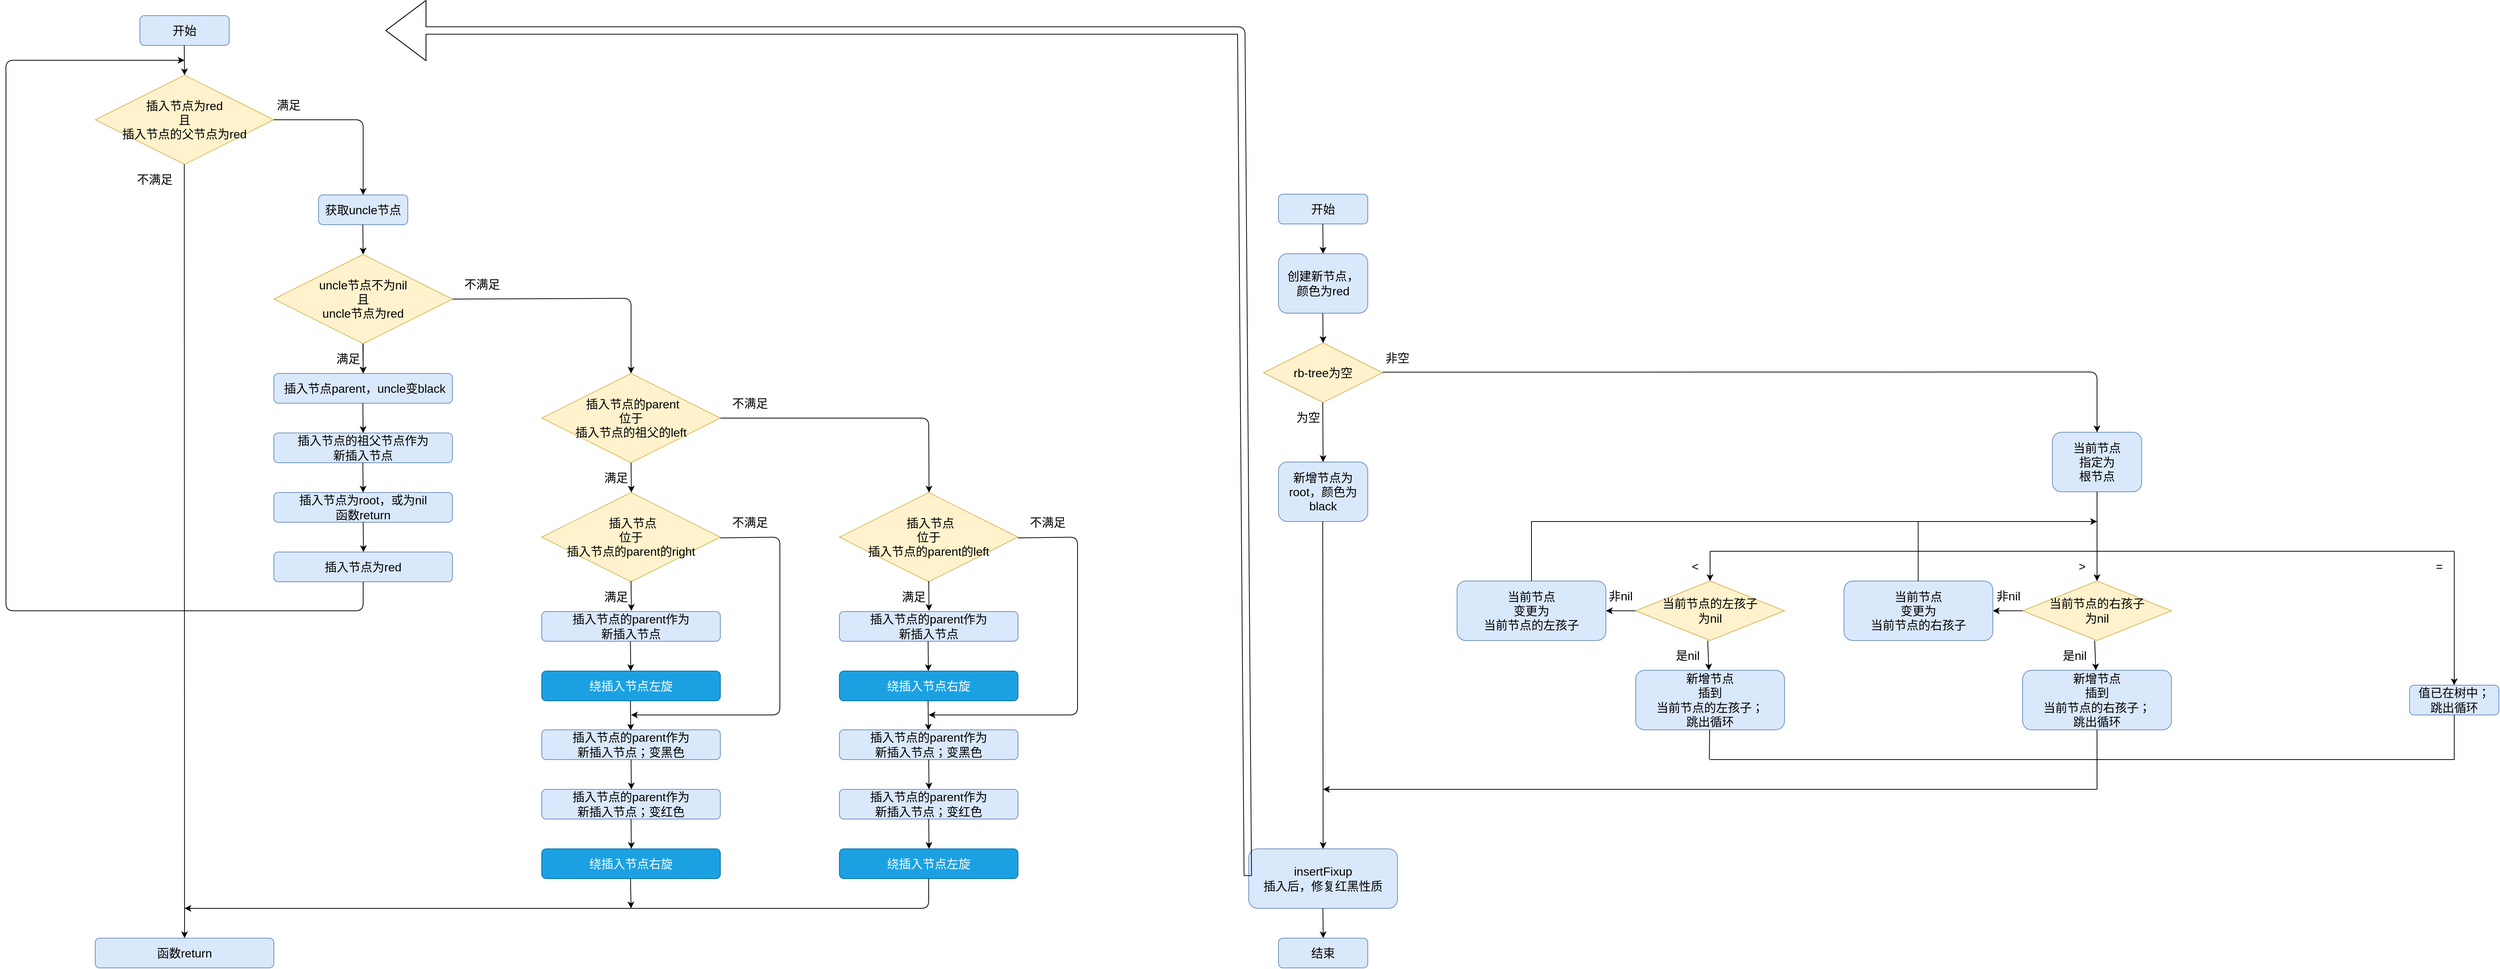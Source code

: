 <mxfile version="14.6.13" type="device"><diagram id="G1AAYBSZMbsLSA8X_izn" name="第 1 页"><mxGraphModel dx="3817" dy="2539" grid="1" gridSize="10" guides="1" tooltips="1" connect="1" arrows="1" fold="1" page="1" pageScale="1" pageWidth="827" pageHeight="1169" math="0" shadow="0"><root><mxCell id="0"/><mxCell id="1" parent="0"/><mxCell id="yGH0gJDgeXrS2-3ixppu-1" value="&lt;font style=&quot;font-size: 16px&quot;&gt;开始&lt;/font&gt;" style="rounded=1;whiteSpace=wrap;html=1;fillColor=#dae8fc;strokeColor=#6c8ebf;" parent="1" vertex="1"><mxGeometry x="280" width="120" height="40" as="geometry"/></mxCell><mxCell id="yGH0gJDgeXrS2-3ixppu-2" value="&lt;font style=&quot;font-size: 16px&quot;&gt;结束&lt;/font&gt;" style="rounded=1;whiteSpace=wrap;html=1;fillColor=#dae8fc;strokeColor=#6c8ebf;" parent="1" vertex="1"><mxGeometry x="280" y="1000" width="120" height="40" as="geometry"/></mxCell><mxCell id="yGH0gJDgeXrS2-3ixppu-3" value="&lt;font style=&quot;font-size: 16px&quot;&gt;rb-tree为空&lt;/font&gt;" style="rhombus;whiteSpace=wrap;html=1;fillColor=#fff2cc;strokeColor=#d6b656;" parent="1" vertex="1"><mxGeometry x="260" y="200" width="160" height="80" as="geometry"/></mxCell><mxCell id="yGH0gJDgeXrS2-3ixppu-5" value="&lt;font style=&quot;font-size: 16px&quot;&gt;新增节点为root，颜色为black&lt;/font&gt;" style="rounded=1;whiteSpace=wrap;html=1;fillColor=#dae8fc;strokeColor=#6c8ebf;" parent="1" vertex="1"><mxGeometry x="280" y="360" width="120" height="80" as="geometry"/></mxCell><mxCell id="yGH0gJDgeXrS2-3ixppu-8" value="&lt;font style=&quot;font-size: 16px&quot;&gt;值已在树中；&lt;br&gt;跳出循环&lt;br&gt;&lt;/font&gt;" style="rounded=1;whiteSpace=wrap;html=1;fillColor=#dae8fc;strokeColor=#6c8ebf;" parent="1" vertex="1"><mxGeometry x="1800" y="660" width="120" height="40" as="geometry"/></mxCell><mxCell id="yGH0gJDgeXrS2-3ixppu-9" value="&lt;span style=&quot;font-size: 16px&quot;&gt;当前节点&lt;br&gt;指定为&lt;br&gt;根节点&lt;/span&gt;" style="rounded=1;whiteSpace=wrap;html=1;fillColor=#dae8fc;strokeColor=#6c8ebf;" parent="1" vertex="1"><mxGeometry x="1320" y="320" width="120" height="80" as="geometry"/></mxCell><mxCell id="yGH0gJDgeXrS2-3ixppu-10" value="&lt;font style=&quot;font-size: 16px&quot;&gt;当前节点的左孩子&lt;br&gt;为nil&lt;/font&gt;" style="rhombus;whiteSpace=wrap;html=1;fillColor=#fff2cc;strokeColor=#d6b656;" parent="1" vertex="1"><mxGeometry x="760" y="520" width="200" height="80" as="geometry"/></mxCell><mxCell id="yGH0gJDgeXrS2-3ixppu-11" value="&lt;font style=&quot;font-size: 16px&quot;&gt;新增节点&lt;br&gt;插到&lt;br&gt;当前节点的左孩子；&lt;br&gt;跳出循环&lt;br&gt;&lt;/font&gt;" style="rounded=1;whiteSpace=wrap;html=1;fillColor=#dae8fc;strokeColor=#6c8ebf;" parent="1" vertex="1"><mxGeometry x="760" y="640" width="200" height="80" as="geometry"/></mxCell><mxCell id="yGH0gJDgeXrS2-3ixppu-12" value="&lt;font style=&quot;font-size: 16px&quot;&gt;当前节点&lt;br&gt;变更为&lt;br&gt;当前节点的左孩子&lt;br&gt;&lt;/font&gt;" style="rounded=1;whiteSpace=wrap;html=1;fillColor=#dae8fc;strokeColor=#6c8ebf;" parent="1" vertex="1"><mxGeometry x="520" y="520" width="200" height="80" as="geometry"/></mxCell><mxCell id="yGH0gJDgeXrS2-3ixppu-13" value="" style="endArrow=classic;html=1;exitX=0.484;exitY=0.999;exitDx=0;exitDy=0;exitPerimeter=0;" parent="1" source="yGH0gJDgeXrS2-3ixppu-10" target="yGH0gJDgeXrS2-3ixppu-11" edge="1"><mxGeometry width="50" height="50" relative="1" as="geometry"><mxPoint x="750" y="660" as="sourcePoint"/><mxPoint x="800" y="610" as="targetPoint"/></mxGeometry></mxCell><mxCell id="yGH0gJDgeXrS2-3ixppu-14" value="" style="endArrow=classic;html=1;entryX=1;entryY=0.5;entryDx=0;entryDy=0;" parent="1" source="yGH0gJDgeXrS2-3ixppu-10" target="yGH0gJDgeXrS2-3ixppu-12" edge="1"><mxGeometry width="50" height="50" relative="1" as="geometry"><mxPoint x="866.8" y="609.92" as="sourcePoint"/><mxPoint x="868.402" y="650.0" as="targetPoint"/></mxGeometry></mxCell><mxCell id="yGH0gJDgeXrS2-3ixppu-15" value="&lt;font style=&quot;font-size: 16px&quot;&gt;当前节点的右孩子&lt;br&gt;为nil&lt;/font&gt;" style="rhombus;whiteSpace=wrap;html=1;fillColor=#fff2cc;strokeColor=#d6b656;" parent="1" vertex="1"><mxGeometry x="1280" y="520" width="200" height="80" as="geometry"/></mxCell><mxCell id="yGH0gJDgeXrS2-3ixppu-16" value="&lt;font style=&quot;font-size: 16px&quot;&gt;新增节点&lt;br&gt;插到&lt;br&gt;当前节点的右孩子；&lt;br&gt;跳出循环&lt;br&gt;&lt;/font&gt;" style="rounded=1;whiteSpace=wrap;html=1;fillColor=#dae8fc;strokeColor=#6c8ebf;" parent="1" vertex="1"><mxGeometry x="1280" y="640" width="200" height="80" as="geometry"/></mxCell><mxCell id="yGH0gJDgeXrS2-3ixppu-17" value="&lt;font style=&quot;font-size: 16px&quot;&gt;当前节点&lt;br&gt;变更为&lt;br&gt;当前节点的右孩子&lt;br&gt;&lt;/font&gt;" style="rounded=1;whiteSpace=wrap;html=1;fillColor=#dae8fc;strokeColor=#6c8ebf;" parent="1" vertex="1"><mxGeometry x="1040" y="520" width="200" height="80" as="geometry"/></mxCell><mxCell id="yGH0gJDgeXrS2-3ixppu-18" value="" style="endArrow=classic;html=1;exitX=0.484;exitY=0.999;exitDx=0;exitDy=0;exitPerimeter=0;" parent="1" source="yGH0gJDgeXrS2-3ixppu-15" target="yGH0gJDgeXrS2-3ixppu-16" edge="1"><mxGeometry width="50" height="50" relative="1" as="geometry"><mxPoint x="1270" y="660" as="sourcePoint"/><mxPoint x="1320" y="610" as="targetPoint"/></mxGeometry></mxCell><mxCell id="yGH0gJDgeXrS2-3ixppu-19" value="" style="endArrow=classic;html=1;entryX=1;entryY=0.5;entryDx=0;entryDy=0;" parent="1" source="yGH0gJDgeXrS2-3ixppu-15" target="yGH0gJDgeXrS2-3ixppu-17" edge="1"><mxGeometry width="50" height="50" relative="1" as="geometry"><mxPoint x="1386.8" y="609.92" as="sourcePoint"/><mxPoint x="1388.402" y="650.0" as="targetPoint"/></mxGeometry></mxCell><mxCell id="yGH0gJDgeXrS2-3ixppu-20" value="" style="endArrow=none;html=1;exitX=0.5;exitY=0;exitDx=0;exitDy=0;" parent="1" source="yGH0gJDgeXrS2-3ixppu-12" edge="1"><mxGeometry width="50" height="50" relative="1" as="geometry"><mxPoint x="1260" y="630" as="sourcePoint"/><mxPoint x="620" y="440" as="targetPoint"/></mxGeometry></mxCell><mxCell id="yGH0gJDgeXrS2-3ixppu-24" value="" style="endArrow=classic;html=1;" parent="1" target="yGH0gJDgeXrS2-3ixppu-15" edge="1"><mxGeometry width="50" height="50" relative="1" as="geometry"><mxPoint x="1380" y="480" as="sourcePoint"/><mxPoint x="1360" y="470" as="targetPoint"/></mxGeometry></mxCell><mxCell id="yGH0gJDgeXrS2-3ixppu-25" value="&lt;font style=&quot;font-size: 16px&quot;&gt;&amp;gt;&lt;/font&gt;" style="text;html=1;strokeColor=none;fillColor=none;align=center;verticalAlign=middle;whiteSpace=wrap;rounded=0;" parent="1" vertex="1"><mxGeometry x="1350" y="490" width="20" height="20" as="geometry"/></mxCell><mxCell id="yGH0gJDgeXrS2-3ixppu-29" value="" style="endArrow=classic;html=1;" parent="1" edge="1"><mxGeometry width="50" height="50" relative="1" as="geometry"><mxPoint x="860" y="480" as="sourcePoint"/><mxPoint x="860" y="520" as="targetPoint"/></mxGeometry></mxCell><mxCell id="yGH0gJDgeXrS2-3ixppu-30" value="&lt;font style=&quot;font-size: 16px&quot;&gt;&amp;lt;&lt;/font&gt;" style="text;html=1;strokeColor=none;fillColor=none;align=center;verticalAlign=middle;whiteSpace=wrap;rounded=0;" parent="1" vertex="1"><mxGeometry x="830" y="490" width="20" height="20" as="geometry"/></mxCell><mxCell id="yGH0gJDgeXrS2-3ixppu-31" value="" style="endArrow=classic;html=1;" parent="1" edge="1"><mxGeometry width="50" height="50" relative="1" as="geometry"><mxPoint x="1860" y="480" as="sourcePoint"/><mxPoint x="1860" y="660" as="targetPoint"/></mxGeometry></mxCell><mxCell id="yGH0gJDgeXrS2-3ixppu-32" value="&lt;font style=&quot;font-size: 16px&quot;&gt;=&lt;/font&gt;" style="text;html=1;strokeColor=none;fillColor=none;align=center;verticalAlign=middle;whiteSpace=wrap;rounded=0;" parent="1" vertex="1"><mxGeometry x="1830" y="490" width="20" height="20" as="geometry"/></mxCell><mxCell id="yGH0gJDgeXrS2-3ixppu-33" value="" style="endArrow=none;html=1;" parent="1" edge="1"><mxGeometry width="50" height="50" relative="1" as="geometry"><mxPoint x="860" y="480" as="sourcePoint"/><mxPoint x="1860" y="480" as="targetPoint"/></mxGeometry></mxCell><mxCell id="yGH0gJDgeXrS2-3ixppu-34" value="" style="endArrow=none;html=1;entryX=0.5;entryY=1;entryDx=0;entryDy=0;" parent="1" target="yGH0gJDgeXrS2-3ixppu-9" edge="1"><mxGeometry width="50" height="50" relative="1" as="geometry"><mxPoint x="1380" y="480" as="sourcePoint"/><mxPoint x="1300" y="460" as="targetPoint"/></mxGeometry></mxCell><mxCell id="yGH0gJDgeXrS2-3ixppu-35" value="" style="endArrow=none;html=1;exitX=0.5;exitY=0;exitDx=0;exitDy=0;" parent="1" edge="1"><mxGeometry width="50" height="50" relative="1" as="geometry"><mxPoint x="1139.66" y="520" as="sourcePoint"/><mxPoint x="1139.66" y="440.0" as="targetPoint"/></mxGeometry></mxCell><mxCell id="yGH0gJDgeXrS2-3ixppu-36" value="" style="endArrow=classic;html=1;" parent="1" edge="1"><mxGeometry width="50" height="50" relative="1" as="geometry"><mxPoint x="620" y="440" as="sourcePoint"/><mxPoint x="1380" y="440" as="targetPoint"/></mxGeometry></mxCell><mxCell id="yGH0gJDgeXrS2-3ixppu-37" value="&lt;font style=&quot;font-size: 16px&quot;&gt;创建新节点，&lt;br&gt;颜色为red&lt;br&gt;&lt;/font&gt;" style="rounded=1;whiteSpace=wrap;html=1;fillColor=#dae8fc;strokeColor=#6c8ebf;" parent="1" vertex="1"><mxGeometry x="280" y="80" width="120" height="80" as="geometry"/></mxCell><mxCell id="yGH0gJDgeXrS2-3ixppu-38" value="" style="endArrow=classic;html=1;entryX=0.5;entryY=0;entryDx=0;entryDy=0;" parent="1" target="yGH0gJDgeXrS2-3ixppu-5" edge="1"><mxGeometry width="50" height="50" relative="1" as="geometry"><mxPoint x="339.5" y="280" as="sourcePoint"/><mxPoint x="339.5" y="320" as="targetPoint"/></mxGeometry></mxCell><mxCell id="yGH0gJDgeXrS2-3ixppu-39" value="" style="endArrow=classic;html=1;entryX=0.5;entryY=0;entryDx=0;entryDy=0;" parent="1" target="yGH0gJDgeXrS2-3ixppu-9" edge="1"><mxGeometry width="50" height="50" relative="1" as="geometry"><mxPoint x="420" y="239.29" as="sourcePoint"/><mxPoint x="1380" y="239" as="targetPoint"/><Array as="points"><mxPoint x="1380" y="239"/></Array></mxGeometry></mxCell><mxCell id="yGH0gJDgeXrS2-3ixppu-40" value="&lt;font style=&quot;font-size: 16px&quot;&gt;为空&lt;/font&gt;" style="text;html=1;strokeColor=none;fillColor=none;align=center;verticalAlign=middle;whiteSpace=wrap;rounded=0;" parent="1" vertex="1"><mxGeometry x="300" y="280" width="40" height="40" as="geometry"/></mxCell><mxCell id="yGH0gJDgeXrS2-3ixppu-41" value="&lt;font style=&quot;font-size: 16px&quot;&gt;非空&lt;/font&gt;" style="text;html=1;strokeColor=none;fillColor=none;align=center;verticalAlign=middle;whiteSpace=wrap;rounded=0;" parent="1" vertex="1"><mxGeometry x="420" y="200" width="40" height="40" as="geometry"/></mxCell><mxCell id="yGH0gJDgeXrS2-3ixppu-42" value="" style="endArrow=none;html=1;" parent="1" edge="1"><mxGeometry width="50" height="50" relative="1" as="geometry"><mxPoint x="859" y="760" as="sourcePoint"/><mxPoint x="859.41" y="720" as="targetPoint"/></mxGeometry></mxCell><mxCell id="yGH0gJDgeXrS2-3ixppu-43" value="" style="endArrow=none;html=1;" parent="1" edge="1"><mxGeometry width="50" height="50" relative="1" as="geometry"><mxPoint x="1380" y="800" as="sourcePoint"/><mxPoint x="1379.99" y="720" as="targetPoint"/></mxGeometry></mxCell><mxCell id="yGH0gJDgeXrS2-3ixppu-44" value="" style="endArrow=none;html=1;" parent="1" edge="1"><mxGeometry width="50" height="50" relative="1" as="geometry"><mxPoint x="1860" y="760" as="sourcePoint"/><mxPoint x="1859.99" y="700" as="targetPoint"/></mxGeometry></mxCell><mxCell id="yGH0gJDgeXrS2-3ixppu-45" value="" style="endArrow=none;html=1;" parent="1" edge="1"><mxGeometry width="50" height="50" relative="1" as="geometry"><mxPoint x="860.0" y="760" as="sourcePoint"/><mxPoint x="1860.0" y="760" as="targetPoint"/></mxGeometry></mxCell><mxCell id="yGH0gJDgeXrS2-3ixppu-46" value="" style="endArrow=classic;html=1;" parent="1" edge="1"><mxGeometry width="50" height="50" relative="1" as="geometry"><mxPoint x="1380" y="800" as="sourcePoint"/><mxPoint x="340" y="800" as="targetPoint"/></mxGeometry></mxCell><mxCell id="yGH0gJDgeXrS2-3ixppu-47" value="" style="endArrow=classic;html=1;" parent="1" edge="1"><mxGeometry width="50" height="50" relative="1" as="geometry"><mxPoint x="339.5" y="440" as="sourcePoint"/><mxPoint x="340" y="880" as="targetPoint"/></mxGeometry></mxCell><mxCell id="yGH0gJDgeXrS2-3ixppu-48" value="&lt;font style=&quot;font-size: 16px&quot;&gt;insertFixup&lt;br&gt;插入后，修复红黑性质&lt;br&gt;&lt;/font&gt;" style="rounded=1;whiteSpace=wrap;html=1;fillColor=#dae8fc;strokeColor=#6c8ebf;" parent="1" vertex="1"><mxGeometry x="240" y="880" width="200" height="80" as="geometry"/></mxCell><mxCell id="yGH0gJDgeXrS2-3ixppu-49" value="" style="endArrow=classic;html=1;" parent="1" edge="1"><mxGeometry width="50" height="50" relative="1" as="geometry"><mxPoint x="339.58" y="160" as="sourcePoint"/><mxPoint x="340" y="200" as="targetPoint"/></mxGeometry></mxCell><mxCell id="yGH0gJDgeXrS2-3ixppu-50" value="" style="endArrow=classic;html=1;" parent="1" edge="1"><mxGeometry width="50" height="50" relative="1" as="geometry"><mxPoint x="339.58" y="40" as="sourcePoint"/><mxPoint x="340" y="80" as="targetPoint"/></mxGeometry></mxCell><mxCell id="yGH0gJDgeXrS2-3ixppu-51" value="" style="endArrow=classic;html=1;" parent="1" edge="1"><mxGeometry width="50" height="50" relative="1" as="geometry"><mxPoint x="339.71" y="960" as="sourcePoint"/><mxPoint x="340.13" y="1000" as="targetPoint"/></mxGeometry></mxCell><mxCell id="yGH0gJDgeXrS2-3ixppu-52" value="&lt;span style=&quot;font-size: 16px&quot;&gt;是nil&lt;/span&gt;" style="text;html=1;strokeColor=none;fillColor=none;align=center;verticalAlign=middle;whiteSpace=wrap;rounded=0;" parent="1" vertex="1"><mxGeometry x="810" y="600" width="40" height="40" as="geometry"/></mxCell><mxCell id="yGH0gJDgeXrS2-3ixppu-53" value="&lt;span style=&quot;font-size: 16px&quot;&gt;非nil&lt;/span&gt;" style="text;html=1;strokeColor=none;fillColor=none;align=center;verticalAlign=middle;whiteSpace=wrap;rounded=0;" parent="1" vertex="1"><mxGeometry x="720" y="520" width="40" height="40" as="geometry"/></mxCell><mxCell id="yGH0gJDgeXrS2-3ixppu-54" value="&lt;span style=&quot;font-size: 16px&quot;&gt;是nil&lt;/span&gt;" style="text;html=1;strokeColor=none;fillColor=none;align=center;verticalAlign=middle;whiteSpace=wrap;rounded=0;" parent="1" vertex="1"><mxGeometry x="1330" y="600" width="40" height="40" as="geometry"/></mxCell><mxCell id="yGH0gJDgeXrS2-3ixppu-55" value="&lt;span style=&quot;font-size: 16px&quot;&gt;非nil&lt;/span&gt;" style="text;html=1;strokeColor=none;fillColor=none;align=center;verticalAlign=middle;whiteSpace=wrap;rounded=0;" parent="1" vertex="1"><mxGeometry x="1241" y="520" width="40" height="40" as="geometry"/></mxCell><mxCell id="yGH0gJDgeXrS2-3ixppu-56" value="&lt;font style=&quot;font-size: 16px&quot;&gt;插入节点为red&lt;br&gt;且&lt;br&gt;插入节点的父节点为red&lt;br&gt;&lt;/font&gt;" style="rhombus;whiteSpace=wrap;html=1;fillColor=#fff2cc;strokeColor=#d6b656;" parent="1" vertex="1"><mxGeometry x="-1310" y="-160" width="240" height="120" as="geometry"/></mxCell><mxCell id="yGH0gJDgeXrS2-3ixppu-57" value="&lt;font style=&quot;font-size: 16px&quot;&gt;不满足&lt;/font&gt;" style="text;html=1;strokeColor=none;fillColor=none;align=center;verticalAlign=middle;whiteSpace=wrap;rounded=0;" parent="1" vertex="1"><mxGeometry x="-1270" y="-40" width="80" height="40" as="geometry"/></mxCell><mxCell id="yGH0gJDgeXrS2-3ixppu-58" value="&lt;font style=&quot;font-size: 16px&quot;&gt;满足&lt;br&gt;&lt;/font&gt;" style="text;html=1;strokeColor=none;fillColor=none;align=center;verticalAlign=middle;whiteSpace=wrap;rounded=0;" parent="1" vertex="1"><mxGeometry x="-1070" y="-140" width="40" height="40" as="geometry"/></mxCell><mxCell id="yGH0gJDgeXrS2-3ixppu-60" value="" style="endArrow=classic;html=1;" parent="1" edge="1"><mxGeometry width="50" height="50" relative="1" as="geometry"><mxPoint x="-1190.34" y="-40.0" as="sourcePoint"/><mxPoint x="-1190" y="1000" as="targetPoint"/></mxGeometry></mxCell><mxCell id="cOV4vkXE7BGexnHUKS78-15" value="" style="edgeStyle=orthogonalEdgeStyle;rounded=0;orthogonalLoop=1;jettySize=auto;html=1;" parent="1" source="yGH0gJDgeXrS2-3ixppu-64" target="cOV4vkXE7BGexnHUKS78-3" edge="1"><mxGeometry relative="1" as="geometry"/></mxCell><mxCell id="yGH0gJDgeXrS2-3ixppu-64" value="&lt;font style=&quot;font-size: 16px&quot;&gt;uncle节点不为nil&lt;br&gt;且&lt;br&gt;uncle节点为red&lt;br&gt;&lt;/font&gt;" style="rhombus;whiteSpace=wrap;html=1;fillColor=#fff2cc;strokeColor=#d6b656;" parent="1" vertex="1"><mxGeometry x="-1070" y="81" width="240" height="120" as="geometry"/></mxCell><mxCell id="yGH0gJDgeXrS2-3ixppu-65" value="&lt;span style=&quot;font-size: 16px&quot;&gt;满足&lt;/span&gt;" style="text;html=1;strokeColor=none;fillColor=none;align=center;verticalAlign=middle;whiteSpace=wrap;rounded=0;" parent="1" vertex="1"><mxGeometry x="-990" y="201" width="40" height="40" as="geometry"/></mxCell><mxCell id="yGH0gJDgeXrS2-3ixppu-66" value="&lt;font style=&quot;font-size: 16px&quot;&gt;不满足&lt;br&gt;&lt;/font&gt;" style="text;html=1;strokeColor=none;fillColor=none;align=center;verticalAlign=middle;whiteSpace=wrap;rounded=0;" parent="1" vertex="1"><mxGeometry x="-830" y="101" width="80" height="40" as="geometry"/></mxCell><mxCell id="yGH0gJDgeXrS2-3ixppu-67" value="" style="endArrow=classic;html=1;" parent="1" edge="1"><mxGeometry width="50" height="50" relative="1" as="geometry"><mxPoint x="-950.34" y="201" as="sourcePoint"/><mxPoint x="-949.92" y="241" as="targetPoint"/></mxGeometry></mxCell><mxCell id="yGH0gJDgeXrS2-3ixppu-69" value="" style="endArrow=classic;html=1;" parent="1" edge="1"><mxGeometry width="50" height="50" relative="1" as="geometry"><mxPoint x="-1070" y="-100" as="sourcePoint"/><mxPoint x="-950" y="1" as="targetPoint"/><Array as="points"><mxPoint x="-950" y="-100"/></Array></mxGeometry></mxCell><mxCell id="yGH0gJDgeXrS2-3ixppu-70" value="&lt;font style=&quot;font-size: 16px&quot;&gt;获取uncle节点&lt;/font&gt;" style="rounded=1;whiteSpace=wrap;html=1;fillColor=#dae8fc;strokeColor=#6c8ebf;" parent="1" vertex="1"><mxGeometry x="-1010" y="1" width="120" height="40" as="geometry"/></mxCell><mxCell id="cOV4vkXE7BGexnHUKS78-1" value="" style="endArrow=classic;html=1;" parent="1" edge="1"><mxGeometry width="50" height="50" relative="1" as="geometry"><mxPoint x="-950.42" y="41.0" as="sourcePoint"/><mxPoint x="-950.0" y="81.0" as="targetPoint"/></mxGeometry></mxCell><mxCell id="cOV4vkXE7BGexnHUKS78-2" value="" style="endArrow=classic;html=1;exitX=0;exitY=1;exitDx=0;exitDy=0;" parent="1" source="yGH0gJDgeXrS2-3ixppu-66" edge="1"><mxGeometry width="50" height="50" relative="1" as="geometry"><mxPoint x="-750" y="140.29" as="sourcePoint"/><mxPoint x="-590" y="241" as="targetPoint"/><Array as="points"><mxPoint x="-590" y="140"/></Array></mxGeometry></mxCell><mxCell id="cOV4vkXE7BGexnHUKS78-3" value="&lt;span style=&quot;font-size: 16px&quot;&gt;&amp;nbsp;插入节点parent，uncle变black&lt;/span&gt;" style="rounded=1;whiteSpace=wrap;html=1;fillColor=#dae8fc;strokeColor=#6c8ebf;" parent="1" vertex="1"><mxGeometry x="-1070" y="241" width="240" height="40" as="geometry"/></mxCell><mxCell id="cOV4vkXE7BGexnHUKS78-4" value="&lt;span style=&quot;font-size: 16px&quot;&gt;插入节点的祖父节点作为&lt;br&gt;新插入节点&lt;/span&gt;" style="rounded=1;whiteSpace=wrap;html=1;fillColor=#dae8fc;strokeColor=#6c8ebf;" parent="1" vertex="1"><mxGeometry x="-1070" y="321" width="240" height="40" as="geometry"/></mxCell><mxCell id="cOV4vkXE7BGexnHUKS78-5" value="&lt;font style=&quot;font-size: 16px&quot;&gt;插入节点为root，或为nil&lt;br&gt;函数return&lt;/font&gt;" style="rounded=1;whiteSpace=wrap;html=1;fillColor=#dae8fc;strokeColor=#6c8ebf;" parent="1" vertex="1"><mxGeometry x="-1070" y="401" width="240" height="40" as="geometry"/></mxCell><mxCell id="cOV4vkXE7BGexnHUKS78-6" value="&lt;font style=&quot;font-size: 16px&quot;&gt;插入节点为red&lt;/font&gt;" style="rounded=1;whiteSpace=wrap;html=1;fillColor=#dae8fc;strokeColor=#6c8ebf;" parent="1" vertex="1"><mxGeometry x="-1070" y="481" width="240" height="40" as="geometry"/></mxCell><mxCell id="cOV4vkXE7BGexnHUKS78-7" value="&lt;font style=&quot;font-size: 16px&quot;&gt;&amp;nbsp;插入节点的parent&lt;br&gt;位于&lt;br&gt;插入节点的祖父的left&lt;br&gt;&lt;/font&gt;" style="rhombus;whiteSpace=wrap;html=1;fillColor=#fff2cc;strokeColor=#d6b656;" parent="1" vertex="1"><mxGeometry x="-710" y="241" width="240" height="120" as="geometry"/></mxCell><mxCell id="cOV4vkXE7BGexnHUKS78-8" value="&lt;span style=&quot;font-size: 16px&quot;&gt;满足&lt;/span&gt;" style="text;html=1;strokeColor=none;fillColor=none;align=center;verticalAlign=middle;whiteSpace=wrap;rounded=0;" parent="1" vertex="1"><mxGeometry x="-630" y="361" width="40" height="40" as="geometry"/></mxCell><mxCell id="cOV4vkXE7BGexnHUKS78-9" value="&lt;font style=&quot;font-size: 16px&quot;&gt;不满足&lt;br&gt;&lt;/font&gt;" style="text;html=1;strokeColor=none;fillColor=none;align=center;verticalAlign=middle;whiteSpace=wrap;rounded=0;" parent="1" vertex="1"><mxGeometry x="-470" y="261" width="80" height="40" as="geometry"/></mxCell><mxCell id="cOV4vkXE7BGexnHUKS78-10" value="&lt;font style=&quot;font-size: 16px&quot;&gt;&amp;nbsp;插入节点&lt;br&gt;位于&lt;br&gt;插入节点的parent的right&lt;br&gt;&lt;/font&gt;" style="rhombus;whiteSpace=wrap;html=1;fillColor=#fff2cc;strokeColor=#d6b656;" parent="1" vertex="1"><mxGeometry x="-710" y="401" width="240" height="120" as="geometry"/></mxCell><mxCell id="cOV4vkXE7BGexnHUKS78-11" value="&lt;span style=&quot;font-size: 16px&quot;&gt;满足&lt;/span&gt;" style="text;html=1;strokeColor=none;fillColor=none;align=center;verticalAlign=middle;whiteSpace=wrap;rounded=0;" parent="1" vertex="1"><mxGeometry x="-630" y="521" width="40" height="40" as="geometry"/></mxCell><mxCell id="cOV4vkXE7BGexnHUKS78-12" value="&lt;font style=&quot;font-size: 16px&quot;&gt;不满足&lt;br&gt;&lt;/font&gt;" style="text;html=1;strokeColor=none;fillColor=none;align=center;verticalAlign=middle;whiteSpace=wrap;rounded=0;" parent="1" vertex="1"><mxGeometry x="-470" y="421" width="80" height="40" as="geometry"/></mxCell><mxCell id="cOV4vkXE7BGexnHUKS78-13" value="&lt;span style=&quot;font-size: 16px&quot;&gt;插入节点的parent作为&lt;/span&gt;&lt;br style=&quot;font-size: 16px&quot;&gt;&lt;span style=&quot;font-size: 16px&quot;&gt;新插入节点&lt;/span&gt;" style="rounded=1;whiteSpace=wrap;html=1;fillColor=#dae8fc;strokeColor=#6c8ebf;" parent="1" vertex="1"><mxGeometry x="-710" y="561" width="240" height="40" as="geometry"/></mxCell><mxCell id="cOV4vkXE7BGexnHUKS78-14" value="&lt;span style=&quot;font-size: 16px&quot;&gt;绕插入节点左旋&lt;/span&gt;" style="rounded=1;whiteSpace=wrap;html=1;fillColor=#1ba1e2;strokeColor=#006EAF;fontColor=#ffffff;" parent="1" vertex="1"><mxGeometry x="-710" y="641" width="240" height="40" as="geometry"/></mxCell><mxCell id="cOV4vkXE7BGexnHUKS78-20" value="" style="endArrow=classic;html=1;" parent="1" edge="1"><mxGeometry width="50" height="50" relative="1" as="geometry"><mxPoint x="-590.0" y="361" as="sourcePoint"/><mxPoint x="-589.58" y="401" as="targetPoint"/></mxGeometry></mxCell><mxCell id="cOV4vkXE7BGexnHUKS78-22" value="" style="endArrow=classic;html=1;" parent="1" edge="1"><mxGeometry width="50" height="50" relative="1" as="geometry"><mxPoint x="-590" y="520" as="sourcePoint"/><mxPoint x="-589.58" y="560" as="targetPoint"/></mxGeometry></mxCell><mxCell id="cOV4vkXE7BGexnHUKS78-23" value="" style="endArrow=classic;html=1;" parent="1" edge="1"><mxGeometry width="50" height="50" relative="1" as="geometry"><mxPoint x="-590.83" y="601" as="sourcePoint"/><mxPoint x="-590.41" y="641" as="targetPoint"/></mxGeometry></mxCell><mxCell id="cOV4vkXE7BGexnHUKS78-24" value="" style="endArrow=classic;html=1;" parent="1" edge="1"><mxGeometry width="50" height="50" relative="1" as="geometry"><mxPoint x="-590.83" y="681" as="sourcePoint"/><mxPoint x="-590.41" y="721" as="targetPoint"/></mxGeometry></mxCell><mxCell id="cOV4vkXE7BGexnHUKS78-25" value="&lt;span style=&quot;font-size: 16px&quot;&gt;插入节点的parent作为&lt;/span&gt;&lt;br style=&quot;font-size: 16px&quot;&gt;&lt;span style=&quot;font-size: 16px&quot;&gt;新插入节点；变黑色&lt;/span&gt;" style="rounded=1;whiteSpace=wrap;html=1;fillColor=#dae8fc;strokeColor=#6c8ebf;" parent="1" vertex="1"><mxGeometry x="-710" y="720" width="240" height="40" as="geometry"/></mxCell><mxCell id="cOV4vkXE7BGexnHUKS78-26" value="&lt;span style=&quot;font-size: 16px&quot;&gt;插入节点的parent作为&lt;/span&gt;&lt;br style=&quot;font-size: 16px&quot;&gt;&lt;span style=&quot;font-size: 16px&quot;&gt;新插入节点；变红色&lt;/span&gt;" style="rounded=1;whiteSpace=wrap;html=1;fillColor=#dae8fc;strokeColor=#6c8ebf;" parent="1" vertex="1"><mxGeometry x="-710" y="800" width="240" height="40" as="geometry"/></mxCell><mxCell id="cOV4vkXE7BGexnHUKS78-27" value="&lt;span style=&quot;font-size: 16px&quot;&gt;绕插入节点右旋&lt;/span&gt;" style="rounded=1;whiteSpace=wrap;html=1;fillColor=#1ba1e2;strokeColor=#006EAF;fontColor=#ffffff;" parent="1" vertex="1"><mxGeometry x="-710" y="880" width="240" height="40" as="geometry"/></mxCell><mxCell id="cOV4vkXE7BGexnHUKS78-28" value="" style="endArrow=classic;html=1;exitX=0;exitY=1;exitDx=0;exitDy=0;" parent="1" edge="1"><mxGeometry width="50" height="50" relative="1" as="geometry"><mxPoint x="-470.0" y="462" as="sourcePoint"/><mxPoint x="-590" y="700" as="targetPoint"/><Array as="points"><mxPoint x="-390" y="461"/><mxPoint x="-390" y="700"/></Array></mxGeometry></mxCell><mxCell id="cOV4vkXE7BGexnHUKS78-29" value="" style="endArrow=classic;html=1;" parent="1" edge="1"><mxGeometry width="50" height="50" relative="1" as="geometry"><mxPoint x="-590" y="760" as="sourcePoint"/><mxPoint x="-589.58" y="800" as="targetPoint"/></mxGeometry></mxCell><mxCell id="cOV4vkXE7BGexnHUKS78-30" value="" style="endArrow=classic;html=1;" parent="1" edge="1"><mxGeometry width="50" height="50" relative="1" as="geometry"><mxPoint x="-590" y="840" as="sourcePoint"/><mxPoint x="-589.58" y="880" as="targetPoint"/></mxGeometry></mxCell><mxCell id="cOV4vkXE7BGexnHUKS78-31" value="" style="endArrow=classic;html=1;" parent="1" edge="1"><mxGeometry width="50" height="50" relative="1" as="geometry"><mxPoint x="-590.69" y="920" as="sourcePoint"/><mxPoint x="-590" y="960" as="targetPoint"/></mxGeometry></mxCell><mxCell id="cOV4vkXE7BGexnHUKS78-33" value="&lt;font style=&quot;font-size: 16px&quot;&gt;&amp;nbsp;插入节点&lt;br&gt;位于&lt;br&gt;插入节点的parent的left&lt;br&gt;&lt;/font&gt;" style="rhombus;whiteSpace=wrap;html=1;fillColor=#fff2cc;strokeColor=#d6b656;" parent="1" vertex="1"><mxGeometry x="-310" y="401" width="240" height="120" as="geometry"/></mxCell><mxCell id="cOV4vkXE7BGexnHUKS78-34" value="&lt;span style=&quot;font-size: 16px&quot;&gt;满足&lt;/span&gt;" style="text;html=1;strokeColor=none;fillColor=none;align=center;verticalAlign=middle;whiteSpace=wrap;rounded=0;" parent="1" vertex="1"><mxGeometry x="-230" y="521" width="40" height="40" as="geometry"/></mxCell><mxCell id="cOV4vkXE7BGexnHUKS78-35" value="&lt;font style=&quot;font-size: 16px&quot;&gt;不满足&lt;br&gt;&lt;/font&gt;" style="text;html=1;strokeColor=none;fillColor=none;align=center;verticalAlign=middle;whiteSpace=wrap;rounded=0;" parent="1" vertex="1"><mxGeometry x="-70" y="421" width="80" height="40" as="geometry"/></mxCell><mxCell id="cOV4vkXE7BGexnHUKS78-36" value="&lt;span style=&quot;font-size: 16px&quot;&gt;插入节点的parent作为&lt;/span&gt;&lt;br style=&quot;font-size: 16px&quot;&gt;&lt;span style=&quot;font-size: 16px&quot;&gt;新插入节点&lt;/span&gt;" style="rounded=1;whiteSpace=wrap;html=1;fillColor=#dae8fc;strokeColor=#6c8ebf;" parent="1" vertex="1"><mxGeometry x="-310" y="561" width="240" height="40" as="geometry"/></mxCell><mxCell id="cOV4vkXE7BGexnHUKS78-37" value="&lt;span style=&quot;font-size: 16px&quot;&gt;绕插入节点右旋&lt;/span&gt;" style="rounded=1;whiteSpace=wrap;html=1;fillColor=#1ba1e2;strokeColor=#006EAF;fontColor=#ffffff;" parent="1" vertex="1"><mxGeometry x="-310" y="641" width="240" height="40" as="geometry"/></mxCell><mxCell id="cOV4vkXE7BGexnHUKS78-38" value="" style="endArrow=classic;html=1;exitX=1;exitY=0.5;exitDx=0;exitDy=0;" parent="1" source="cOV4vkXE7BGexnHUKS78-7" edge="1"><mxGeometry width="50" height="50" relative="1" as="geometry"><mxPoint x="-190" y="361" as="sourcePoint"/><mxPoint x="-189.58" y="401" as="targetPoint"/><Array as="points"><mxPoint x="-190" y="301"/></Array></mxGeometry></mxCell><mxCell id="cOV4vkXE7BGexnHUKS78-39" value="" style="endArrow=classic;html=1;" parent="1" edge="1"><mxGeometry width="50" height="50" relative="1" as="geometry"><mxPoint x="-190" y="520" as="sourcePoint"/><mxPoint x="-189.58" y="560" as="targetPoint"/></mxGeometry></mxCell><mxCell id="cOV4vkXE7BGexnHUKS78-40" value="" style="endArrow=classic;html=1;" parent="1" edge="1"><mxGeometry width="50" height="50" relative="1" as="geometry"><mxPoint x="-190.83" y="601" as="sourcePoint"/><mxPoint x="-190.41" y="641" as="targetPoint"/></mxGeometry></mxCell><mxCell id="cOV4vkXE7BGexnHUKS78-41" value="" style="endArrow=classic;html=1;" parent="1" edge="1"><mxGeometry width="50" height="50" relative="1" as="geometry"><mxPoint x="-190.83" y="681" as="sourcePoint"/><mxPoint x="-190.41" y="721" as="targetPoint"/></mxGeometry></mxCell><mxCell id="cOV4vkXE7BGexnHUKS78-42" value="&lt;span style=&quot;font-size: 16px&quot;&gt;插入节点的parent作为&lt;/span&gt;&lt;br style=&quot;font-size: 16px&quot;&gt;&lt;span style=&quot;font-size: 16px&quot;&gt;新插入节点；变黑色&lt;/span&gt;" style="rounded=1;whiteSpace=wrap;html=1;fillColor=#dae8fc;strokeColor=#6c8ebf;" parent="1" vertex="1"><mxGeometry x="-310" y="720" width="240" height="40" as="geometry"/></mxCell><mxCell id="cOV4vkXE7BGexnHUKS78-43" value="&lt;span style=&quot;font-size: 16px&quot;&gt;插入节点的parent作为&lt;/span&gt;&lt;br style=&quot;font-size: 16px&quot;&gt;&lt;span style=&quot;font-size: 16px&quot;&gt;新插入节点；变红色&lt;/span&gt;" style="rounded=1;whiteSpace=wrap;html=1;fillColor=#dae8fc;strokeColor=#6c8ebf;" parent="1" vertex="1"><mxGeometry x="-310" y="800" width="240" height="40" as="geometry"/></mxCell><mxCell id="cOV4vkXE7BGexnHUKS78-44" value="&lt;span style=&quot;font-size: 16px&quot;&gt;绕插入节点左旋&lt;/span&gt;" style="rounded=1;whiteSpace=wrap;html=1;fillColor=#1ba1e2;strokeColor=#006EAF;fontColor=#ffffff;" parent="1" vertex="1"><mxGeometry x="-310" y="880" width="240" height="40" as="geometry"/></mxCell><mxCell id="cOV4vkXE7BGexnHUKS78-45" value="" style="endArrow=classic;html=1;exitX=0;exitY=1;exitDx=0;exitDy=0;" parent="1" edge="1"><mxGeometry width="50" height="50" relative="1" as="geometry"><mxPoint x="-70" y="462.0" as="sourcePoint"/><mxPoint x="-190" y="700" as="targetPoint"/><Array as="points"><mxPoint x="10" y="461"/><mxPoint x="10" y="700"/></Array></mxGeometry></mxCell><mxCell id="cOV4vkXE7BGexnHUKS78-46" value="" style="endArrow=classic;html=1;" parent="1" edge="1"><mxGeometry width="50" height="50" relative="1" as="geometry"><mxPoint x="-190" y="760.0" as="sourcePoint"/><mxPoint x="-189.58" y="800.0" as="targetPoint"/></mxGeometry></mxCell><mxCell id="cOV4vkXE7BGexnHUKS78-47" value="" style="endArrow=classic;html=1;" parent="1" edge="1"><mxGeometry width="50" height="50" relative="1" as="geometry"><mxPoint x="-190" y="840.0" as="sourcePoint"/><mxPoint x="-189.58" y="880.0" as="targetPoint"/></mxGeometry></mxCell><mxCell id="cOV4vkXE7BGexnHUKS78-48" value="" style="endArrow=classic;html=1;exitX=0.5;exitY=1;exitDx=0;exitDy=0;" parent="1" source="cOV4vkXE7BGexnHUKS78-44" edge="1"><mxGeometry width="50" height="50" relative="1" as="geometry"><mxPoint x="-189.69" y="960.0" as="sourcePoint"/><mxPoint x="-1190" y="960" as="targetPoint"/><Array as="points"><mxPoint x="-190" y="960"/></Array></mxGeometry></mxCell><mxCell id="cOV4vkXE7BGexnHUKS78-50" value="&lt;font style=&quot;font-size: 16px&quot;&gt;函数return&lt;/font&gt;" style="rounded=1;whiteSpace=wrap;html=1;fillColor=#dae8fc;strokeColor=#6c8ebf;" parent="1" vertex="1"><mxGeometry x="-1310" y="1000" width="240" height="40" as="geometry"/></mxCell><mxCell id="cOV4vkXE7BGexnHUKS78-52" value="" style="endArrow=classic;html=1;" parent="1" edge="1"><mxGeometry width="50" height="50" relative="1" as="geometry"><mxPoint x="-950.42" y="281" as="sourcePoint"/><mxPoint x="-950.0" y="321" as="targetPoint"/></mxGeometry></mxCell><mxCell id="cOV4vkXE7BGexnHUKS78-53" value="" style="endArrow=classic;html=1;" parent="1" edge="1"><mxGeometry width="50" height="50" relative="1" as="geometry"><mxPoint x="-950.42" y="361" as="sourcePoint"/><mxPoint x="-950.0" y="401" as="targetPoint"/></mxGeometry></mxCell><mxCell id="cOV4vkXE7BGexnHUKS78-54" value="" style="endArrow=classic;html=1;" parent="1" edge="1"><mxGeometry width="50" height="50" relative="1" as="geometry"><mxPoint x="-950.0" y="441" as="sourcePoint"/><mxPoint x="-949.58" y="481" as="targetPoint"/></mxGeometry></mxCell><mxCell id="cOV4vkXE7BGexnHUKS78-55" value="" style="endArrow=classic;html=1;exitX=0.5;exitY=1;exitDx=0;exitDy=0;" parent="1" source="cOV4vkXE7BGexnHUKS78-6" edge="1"><mxGeometry width="50" height="50" relative="1" as="geometry"><mxPoint x="-960" y="540" as="sourcePoint"/><mxPoint x="-1190" y="-180" as="targetPoint"/><Array as="points"><mxPoint x="-950" y="560"/><mxPoint x="-1430" y="560"/><mxPoint x="-1430" y="-180"/></Array></mxGeometry></mxCell><mxCell id="cOV4vkXE7BGexnHUKS78-56" value="&lt;font style=&quot;font-size: 16px&quot;&gt;开始&lt;/font&gt;" style="rounded=1;whiteSpace=wrap;html=1;fillColor=#dae8fc;strokeColor=#6c8ebf;" parent="1" vertex="1"><mxGeometry x="-1250" y="-240" width="120" height="40" as="geometry"/></mxCell><mxCell id="cOV4vkXE7BGexnHUKS78-57" value="" style="endArrow=classic;html=1;" parent="1" edge="1"><mxGeometry width="50" height="50" relative="1" as="geometry"><mxPoint x="-1190.42" y="-200" as="sourcePoint"/><mxPoint x="-1190" y="-160" as="targetPoint"/></mxGeometry></mxCell><mxCell id="cOV4vkXE7BGexnHUKS78-58" value="" style="shape=flexArrow;endArrow=classic;html=1;exitX=-0.006;exitY=0.455;exitDx=0;exitDy=0;exitPerimeter=0;endWidth=70;endSize=17.65;" parent="1" source="yGH0gJDgeXrS2-3ixppu-48" edge="1"><mxGeometry width="50" height="50" relative="1" as="geometry"><mxPoint x="250" y="730" as="sourcePoint"/><mxPoint x="-920" y="-220" as="targetPoint"/><Array as="points"><mxPoint x="230" y="-220"/></Array></mxGeometry></mxCell></root></mxGraphModel></diagram></mxfile>